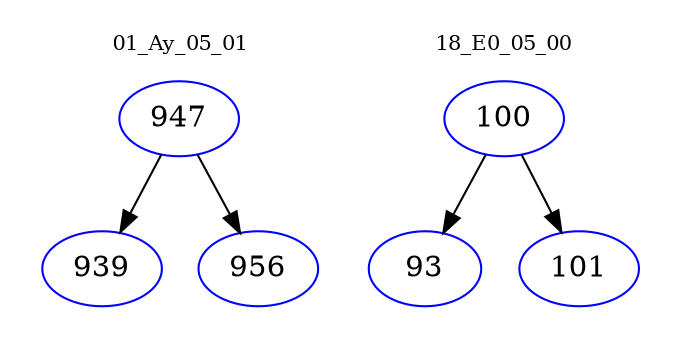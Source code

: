 digraph{
subgraph cluster_0 {
color = white
label = "01_Ay_05_01";
fontsize=10;
T0_947 [label="947", color="blue"]
T0_947 -> T0_939 [color="black"]
T0_939 [label="939", color="blue"]
T0_947 -> T0_956 [color="black"]
T0_956 [label="956", color="blue"]
}
subgraph cluster_1 {
color = white
label = "18_E0_05_00";
fontsize=10;
T1_100 [label="100", color="blue"]
T1_100 -> T1_93 [color="black"]
T1_93 [label="93", color="blue"]
T1_100 -> T1_101 [color="black"]
T1_101 [label="101", color="blue"]
}
}
